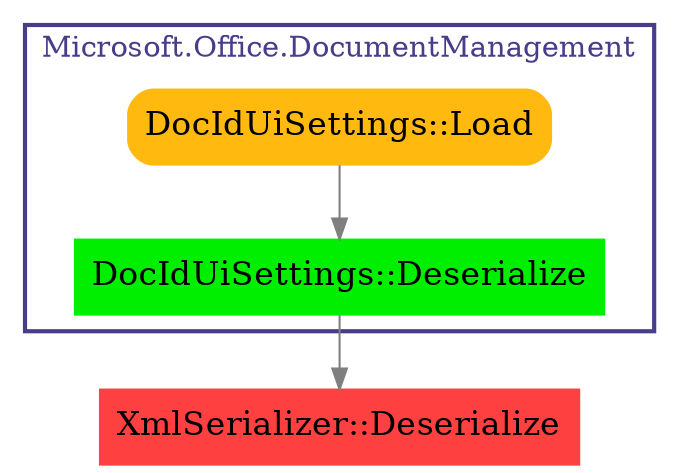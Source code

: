 digraph G {
node [fontsize = 16];
0 [label="XmlSerializer::Deserialize", shape="box", style="filled", fillcolor="brown1", color="brown1"];
subgraph cluster_0 {
label="Microsoft.Office.DocumentManagement";
color=darkslateblue;
fontcolor=darkslateblue;
penwidth=2;
labeljust=l;
1 [label="DocIdUiSettings::Deserialize", shape="box", style="filled", fillcolor="green2", color="green2"];
2 [label="DocIdUiSettings::Load", shape="box", style="filled, rounded", fillcolor="darkgoldenrod1", color="darkgoldenrod1"];
}
1 -> 0 [color="gray50"];
2 -> 1 [color="gray50"];
}
